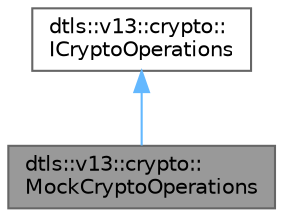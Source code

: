 digraph "dtls::v13::crypto::MockCryptoOperations"
{
 // LATEX_PDF_SIZE
  bgcolor="transparent";
  edge [fontname=Helvetica,fontsize=10,labelfontname=Helvetica,labelfontsize=10];
  node [fontname=Helvetica,fontsize=10,shape=box,height=0.2,width=0.4];
  Node1 [id="Node000001",label="dtls::v13::crypto::\lMockCryptoOperations",height=0.2,width=0.4,color="gray40", fillcolor="grey60", style="filled", fontcolor="black",tooltip="Mock crypto operations for testing."];
  Node2 -> Node1 [id="edge1_Node000001_Node000002",dir="back",color="steelblue1",style="solid",tooltip=" "];
  Node2 [id="Node000002",label="dtls::v13::crypto::\lICryptoOperations",height=0.2,width=0.4,color="gray40", fillcolor="white", style="filled",URL="$classdtls_1_1v13_1_1crypto_1_1ICryptoOperations.html",tooltip="Abstract Crypto Operations Interface."];
}
